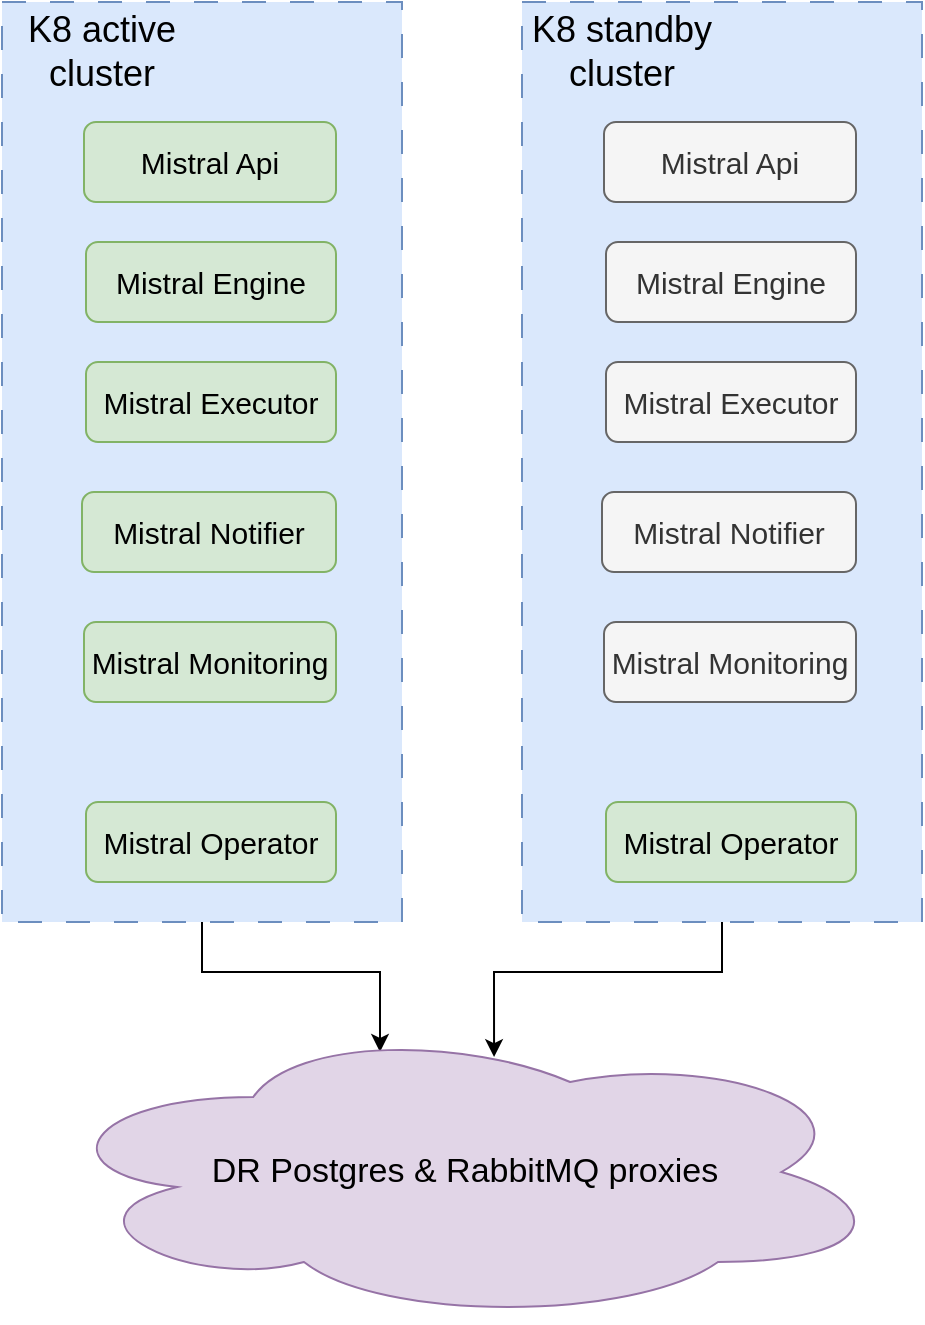 <mxfile version="21.6.8" type="device">
  <diagram name="Страница — 1" id="Y9XFmytYKOozws4Vm1hj">
    <mxGraphModel dx="1728" dy="925" grid="1" gridSize="10" guides="1" tooltips="1" connect="1" arrows="1" fold="1" page="1" pageScale="1" pageWidth="827" pageHeight="1169" math="0" shadow="0">
      <root>
        <mxCell id="0" />
        <mxCell id="1" parent="0" />
        <mxCell id="shYyjLh4EtHOCK-2yJdz-33" style="edgeStyle=orthogonalEdgeStyle;rounded=0;orthogonalLoop=1;jettySize=auto;html=1;entryX=0.4;entryY=0.1;entryDx=0;entryDy=0;entryPerimeter=0;" edge="1" parent="1" source="shYyjLh4EtHOCK-2yJdz-1" target="shYyjLh4EtHOCK-2yJdz-21">
          <mxGeometry relative="1" as="geometry" />
        </mxCell>
        <mxCell id="shYyjLh4EtHOCK-2yJdz-1" value="" style="rounded=0;whiteSpace=wrap;html=1;fillColor=#dae8fc;strokeColor=#6c8ebf;dashed=1;dashPattern=12 12;" vertex="1" parent="1">
          <mxGeometry x="150" y="180" width="200" height="460" as="geometry" />
        </mxCell>
        <mxCell id="shYyjLh4EtHOCK-2yJdz-2" value="&lt;font style=&quot;font-size: 18px;&quot;&gt;K8 active cluster&lt;/font&gt;" style="text;html=1;strokeColor=none;fillColor=none;align=center;verticalAlign=middle;whiteSpace=wrap;rounded=0;" vertex="1" parent="1">
          <mxGeometry x="150" y="190" width="100" height="30" as="geometry" />
        </mxCell>
        <mxCell id="shYyjLh4EtHOCK-2yJdz-4" value="&lt;font style=&quot;font-size: 15px;&quot;&gt;Mistral Api&lt;/font&gt;" style="rounded=1;whiteSpace=wrap;html=1;fillColor=#d5e8d4;strokeColor=#82b366;" vertex="1" parent="1">
          <mxGeometry x="191" y="240" width="126" height="40" as="geometry" />
        </mxCell>
        <mxCell id="shYyjLh4EtHOCK-2yJdz-5" value="&lt;font style=&quot;font-size: 15px;&quot;&gt;Mistral Notifier&lt;/font&gt;" style="rounded=1;whiteSpace=wrap;html=1;fillColor=#d5e8d4;strokeColor=#82b366;" vertex="1" parent="1">
          <mxGeometry x="190" y="425" width="127" height="40" as="geometry" />
        </mxCell>
        <mxCell id="shYyjLh4EtHOCK-2yJdz-6" value="&lt;font style=&quot;font-size: 15px;&quot;&gt;Mistral Engine&lt;/font&gt;" style="rounded=1;whiteSpace=wrap;html=1;fillColor=#d5e8d4;strokeColor=#82b366;" vertex="1" parent="1">
          <mxGeometry x="192" y="300" width="125" height="40" as="geometry" />
        </mxCell>
        <mxCell id="shYyjLh4EtHOCK-2yJdz-7" value="&lt;font style=&quot;font-size: 15px;&quot;&gt;Mistral Executor&lt;/font&gt;" style="rounded=1;whiteSpace=wrap;html=1;fillColor=#d5e8d4;strokeColor=#82b366;" vertex="1" parent="1">
          <mxGeometry x="192" y="360" width="125" height="40" as="geometry" />
        </mxCell>
        <mxCell id="shYyjLh4EtHOCK-2yJdz-8" value="&lt;font style=&quot;font-size: 15px;&quot;&gt;Mistral Monitoring&lt;/font&gt;" style="rounded=1;whiteSpace=wrap;html=1;fillColor=#d5e8d4;strokeColor=#82b366;" vertex="1" parent="1">
          <mxGeometry x="191" y="490" width="126" height="40" as="geometry" />
        </mxCell>
        <mxCell id="shYyjLh4EtHOCK-2yJdz-10" value="&lt;font style=&quot;font-size: 15px;&quot;&gt;Mistral Operator&lt;/font&gt;" style="rounded=1;whiteSpace=wrap;html=1;fillColor=#d5e8d4;strokeColor=#82b366;" vertex="1" parent="1">
          <mxGeometry x="192" y="580" width="125" height="40" as="geometry" />
        </mxCell>
        <mxCell id="shYyjLh4EtHOCK-2yJdz-21" value="&lt;font style=&quot;font-size: 17px;&quot;&gt;DR Postgres &amp;amp; RabbitMQ proxies&lt;/font&gt;" style="ellipse;shape=cloud;whiteSpace=wrap;html=1;fillColor=#e1d5e7;strokeColor=#9673a6;" vertex="1" parent="1">
          <mxGeometry x="170" y="690" width="422.5" height="150" as="geometry" />
        </mxCell>
        <mxCell id="shYyjLh4EtHOCK-2yJdz-34" style="edgeStyle=orthogonalEdgeStyle;rounded=0;orthogonalLoop=1;jettySize=auto;html=1;exitX=0.5;exitY=1;exitDx=0;exitDy=0;entryX=0.535;entryY=0.117;entryDx=0;entryDy=0;entryPerimeter=0;" edge="1" parent="1" source="shYyjLh4EtHOCK-2yJdz-25" target="shYyjLh4EtHOCK-2yJdz-21">
          <mxGeometry relative="1" as="geometry" />
        </mxCell>
        <mxCell id="shYyjLh4EtHOCK-2yJdz-25" value="" style="rounded=0;whiteSpace=wrap;html=1;fillColor=#dae8fc;strokeColor=#6c8ebf;dashed=1;dashPattern=12 12;" vertex="1" parent="1">
          <mxGeometry x="410" y="180" width="200" height="460" as="geometry" />
        </mxCell>
        <mxCell id="shYyjLh4EtHOCK-2yJdz-26" value="&lt;font style=&quot;font-size: 18px;&quot;&gt;K8 standby cluster&lt;/font&gt;" style="text;html=1;strokeColor=none;fillColor=none;align=center;verticalAlign=middle;whiteSpace=wrap;rounded=0;" vertex="1" parent="1">
          <mxGeometry x="410" y="190" width="100" height="30" as="geometry" />
        </mxCell>
        <mxCell id="shYyjLh4EtHOCK-2yJdz-27" value="&lt;font style=&quot;font-size: 15px;&quot;&gt;Mistral Api&lt;/font&gt;" style="rounded=1;whiteSpace=wrap;html=1;fillColor=#f5f5f5;strokeColor=#666666;fontColor=#333333;" vertex="1" parent="1">
          <mxGeometry x="451" y="240" width="126" height="40" as="geometry" />
        </mxCell>
        <mxCell id="shYyjLh4EtHOCK-2yJdz-28" value="&lt;font style=&quot;font-size: 15px;&quot;&gt;Mistral Notifier&lt;/font&gt;" style="rounded=1;whiteSpace=wrap;html=1;fillColor=#f5f5f5;strokeColor=#666666;fontColor=#333333;" vertex="1" parent="1">
          <mxGeometry x="450" y="425" width="127" height="40" as="geometry" />
        </mxCell>
        <mxCell id="shYyjLh4EtHOCK-2yJdz-29" value="&lt;font style=&quot;font-size: 15px;&quot;&gt;Mistral Engine&lt;/font&gt;" style="rounded=1;whiteSpace=wrap;html=1;fillColor=#f5f5f5;strokeColor=#666666;fontColor=#333333;" vertex="1" parent="1">
          <mxGeometry x="452" y="300" width="125" height="40" as="geometry" />
        </mxCell>
        <mxCell id="shYyjLh4EtHOCK-2yJdz-30" value="&lt;font style=&quot;font-size: 15px;&quot;&gt;Mistral Executor&lt;/font&gt;" style="rounded=1;whiteSpace=wrap;html=1;fillColor=#f5f5f5;strokeColor=#666666;fontColor=#333333;" vertex="1" parent="1">
          <mxGeometry x="452" y="360" width="125" height="40" as="geometry" />
        </mxCell>
        <mxCell id="shYyjLh4EtHOCK-2yJdz-31" value="&lt;font style=&quot;font-size: 15px;&quot;&gt;Mistral Monitoring&lt;/font&gt;" style="rounded=1;whiteSpace=wrap;html=1;fillColor=#f5f5f5;strokeColor=#666666;fontColor=#333333;" vertex="1" parent="1">
          <mxGeometry x="451" y="490" width="126" height="40" as="geometry" />
        </mxCell>
        <mxCell id="shYyjLh4EtHOCK-2yJdz-32" value="&lt;font style=&quot;font-size: 15px;&quot;&gt;Mistral Operator&lt;/font&gt;" style="rounded=1;whiteSpace=wrap;html=1;fillColor=#d5e8d4;strokeColor=#82b366;" vertex="1" parent="1">
          <mxGeometry x="452" y="580" width="125" height="40" as="geometry" />
        </mxCell>
      </root>
    </mxGraphModel>
  </diagram>
</mxfile>
